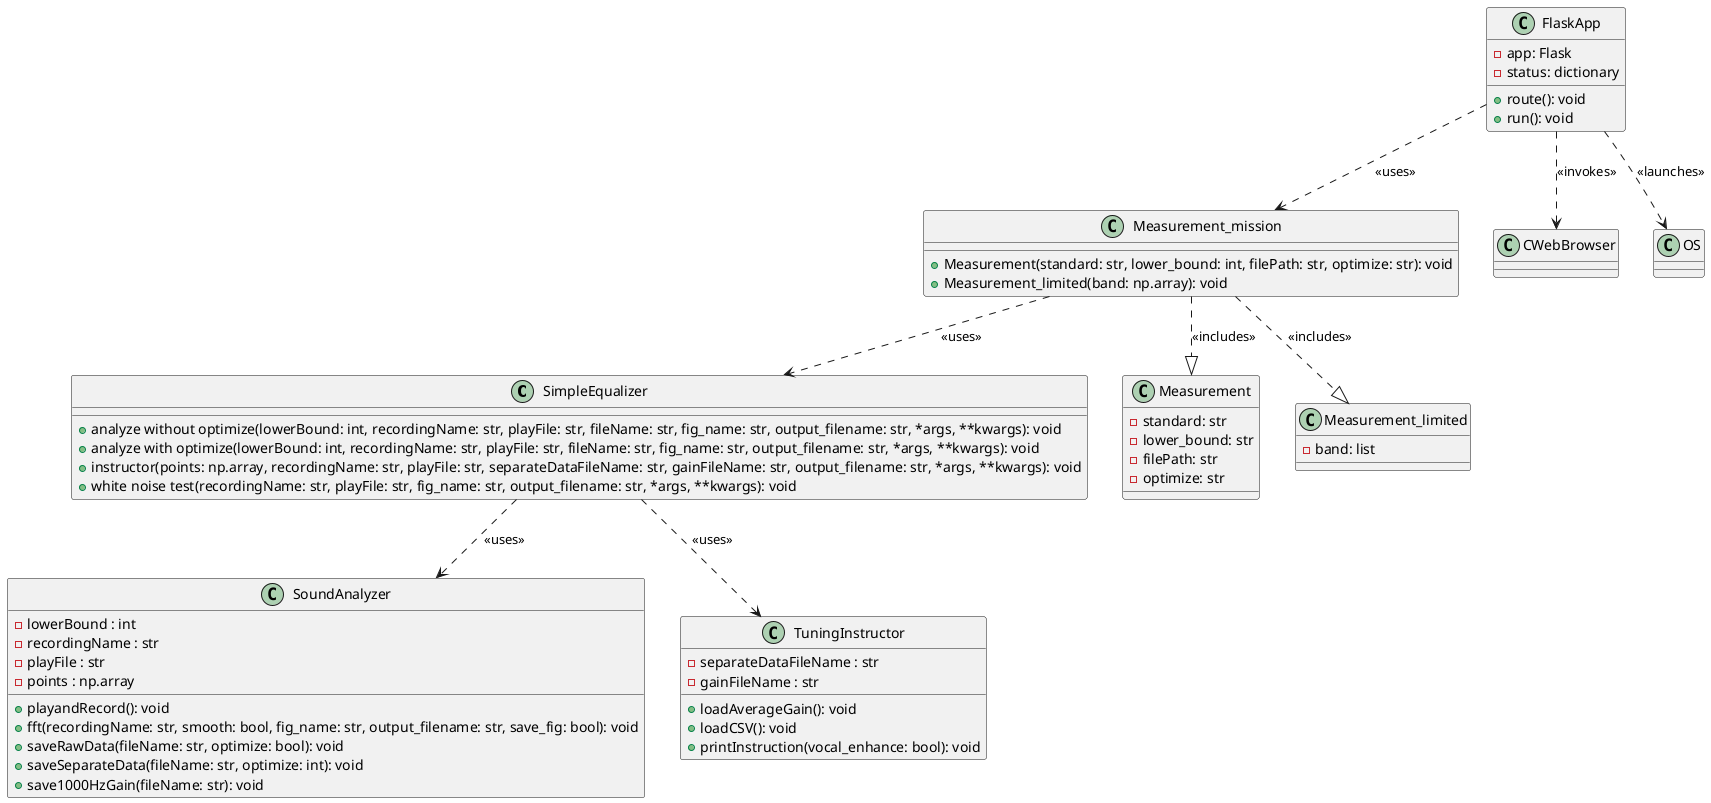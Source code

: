 @startuml

' Declare the SimpleEqualizer class
class SimpleEqualizer {
    + analyze without optimize(lowerBound: int, recordingName: str, playFile: str, fileName: str, fig_name: str, output_filename: str, *args, **kwargs): void
    + analyze with optimize(lowerBound: int, recordingName: str, playFile: str, fileName: str, fig_name: str, output_filename: str, *args, **kwargs): void
    + instructor(points: np.array, recordingName: str, playFile: str, separateDataFileName: str, gainFileName: str, output_filename: str, *args, **kwargs): void
    + white noise test(recordingName: str, playFile: str, fig_name: str, output_filename: str, *args, **kwargs): void
}



' Declare the SoundAnalyzer class
class SoundAnalyzer {
    - lowerBound : int
    - recordingName : str
    - playFile : str
    - points : np.array
    + playandRecord(): void
    + fft(recordingName: str, smooth: bool, fig_name: str, output_filename: str, save_fig: bool): void
    + saveRawData(fileName: str, optimize: bool): void
    + saveSeparateData(fileName: str, optimize: int): void
    + save1000HzGain(fileName: str): void
}

' Declare the TuningInstructor class
class TuningInstructor {
    - separateDataFileName : str
    - gainFileName : str
    + loadAverageGain(): void
    + loadCSV(): void
    + printInstruction(vocal_enhance: bool): void
}

' Declare the FlaskApp class
class FlaskApp {
    - app: Flask
    - status: dictionary
    + route(): void
    + run(): void
}

' Declare the Measurement_mission class
class Measurement_mission {
    + Measurement(standard: str, lower_bound: int, filePath: str, optimize: str): void
    + Measurement_limited(band: np.array): void
}

' Declare the Measurement class
class Measurement {
    - standard: str
    - lower_bound: str
    - filePath: str
    - optimize: str
}

' Declare the Measurement_limited class
class Measurement_limited {
    - band: list
}

' Relationships
SimpleEqualizer ..> SoundAnalyzer : << uses >>
SimpleEqualizer ..> TuningInstructor : << uses >>
Measurement_mission ..> SimpleEqualizer : << uses >>

FlaskApp ..> Measurement_mission : << uses >>
FlaskApp ..> CWebBrowser : << invokes >>
FlaskApp ..> OS : << launches >>

Measurement_mission ..|> Measurement : << includes >>
Measurement_mission ..|> Measurement_limited : << includes >>

@enduml

